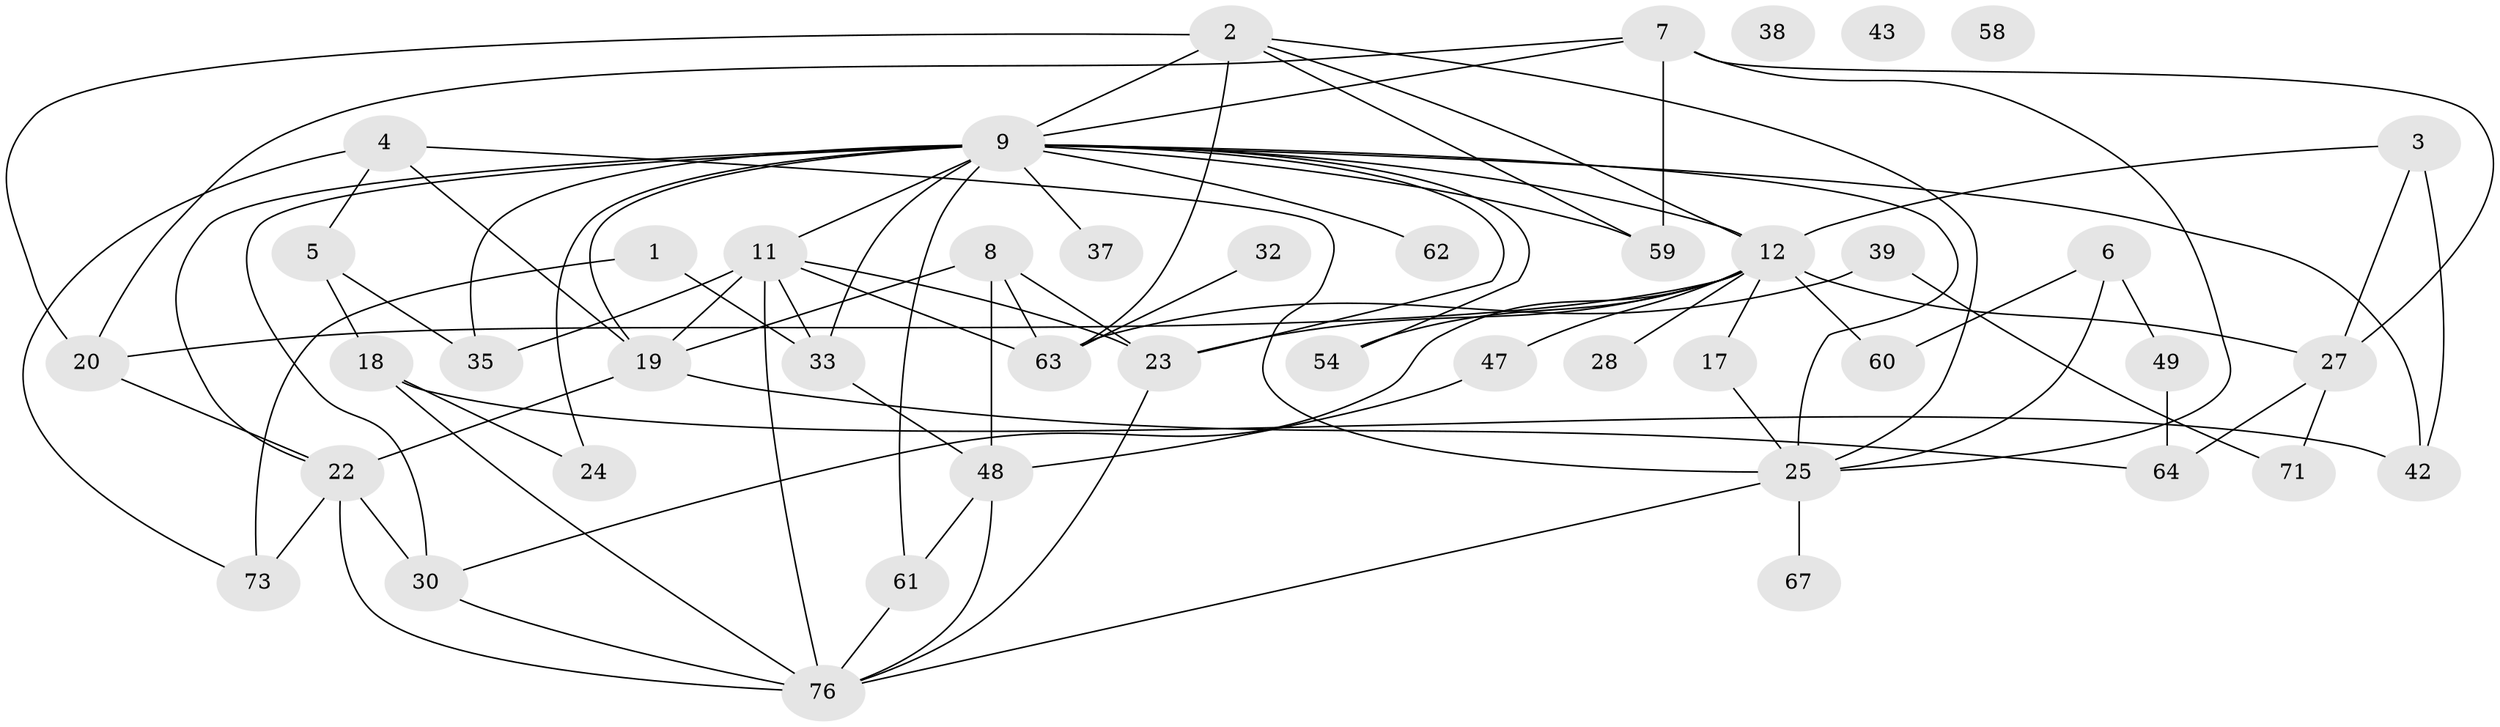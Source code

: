 // original degree distribution, {2: 0.2222222222222222, 3: 0.32222222222222224, 1: 0.13333333333333333, 6: 0.05555555555555555, 4: 0.13333333333333333, 7: 0.022222222222222223, 5: 0.05555555555555555, 0: 0.03333333333333333, 8: 0.022222222222222223}
// Generated by graph-tools (version 1.1) at 2025/13/03/09/25 04:13:03]
// undirected, 45 vertices, 85 edges
graph export_dot {
graph [start="1"]
  node [color=gray90,style=filled];
  1 [super="+15"];
  2 [super="+40+13"];
  3;
  4 [super="+29+86"];
  5 [super="+89"];
  6;
  7 [super="+77+57"];
  8 [super="+66+50"];
  9 [super="+31+10+14+46"];
  11 [super="+21+65+55"];
  12 [super="+36+16+52+74"];
  17 [super="+56"];
  18;
  19 [super="+51"];
  20;
  22 [super="+83+26"];
  23;
  24;
  25 [super="+53+41+34"];
  27;
  28;
  30 [super="+45"];
  32;
  33;
  35;
  37;
  38;
  39;
  42;
  43;
  47;
  48 [super="+69"];
  49;
  54 [super="+82"];
  58;
  59;
  60;
  61 [super="+81"];
  62;
  63 [super="+85"];
  64;
  67;
  71;
  73;
  76;
  1 -- 33;
  1 -- 73;
  2 -- 9 [weight=2];
  2 -- 20;
  2 -- 25;
  2 -- 59;
  2 -- 63;
  2 -- 12 [weight=2];
  3 -- 27;
  3 -- 42;
  3 -- 12;
  4 -- 73;
  4 -- 5;
  4 -- 19;
  4 -- 25;
  5 -- 35;
  5 -- 18;
  6 -- 49;
  6 -- 60;
  6 -- 25;
  7 -- 20;
  7 -- 9;
  7 -- 59;
  7 -- 27;
  7 -- 25;
  8 -- 23;
  8 -- 63;
  8 -- 48;
  8 -- 19;
  9 -- 22;
  9 -- 33 [weight=2];
  9 -- 35;
  9 -- 11 [weight=2];
  9 -- 12;
  9 -- 19 [weight=2];
  9 -- 25;
  9 -- 37;
  9 -- 42;
  9 -- 23;
  9 -- 24;
  9 -- 62;
  9 -- 59;
  9 -- 61;
  9 -- 30;
  9 -- 54;
  11 -- 33;
  11 -- 35;
  11 -- 23;
  11 -- 76;
  11 -- 19;
  11 -- 63;
  12 -- 27;
  12 -- 30 [weight=2];
  12 -- 47;
  12 -- 23;
  12 -- 28;
  12 -- 17;
  12 -- 60;
  12 -- 20;
  12 -- 54;
  17 -- 25;
  18 -- 24;
  18 -- 42;
  18 -- 76;
  19 -- 64;
  19 -- 22;
  20 -- 22;
  22 -- 73;
  22 -- 76;
  22 -- 30;
  23 -- 76;
  25 -- 67;
  25 -- 76;
  27 -- 64;
  27 -- 71;
  30 -- 76;
  32 -- 63;
  33 -- 48;
  39 -- 63;
  39 -- 71;
  47 -- 48;
  48 -- 61;
  48 -- 76;
  49 -- 64;
  61 -- 76;
}
